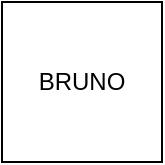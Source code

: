 <mxGraphModel dx="584" dy="579" grid="1" gridSize="10" guides="1" tooltips="1" connect="1" arrows="1" fold="1" page="1" pageScale="1" pageWidth="827" pageHeight="1169" background="#ffffff"><root><mxCell id="0"/><mxCell id="1" parent="0"/><mxCell id="2" value="BRUNO" style="whiteSpace=wrap;html=1;aspect=fixed;" parent="1" vertex="1"><mxGeometry x="170" y="170" width="80" height="80" as="geometry"/></mxCell></root></mxGraphModel>